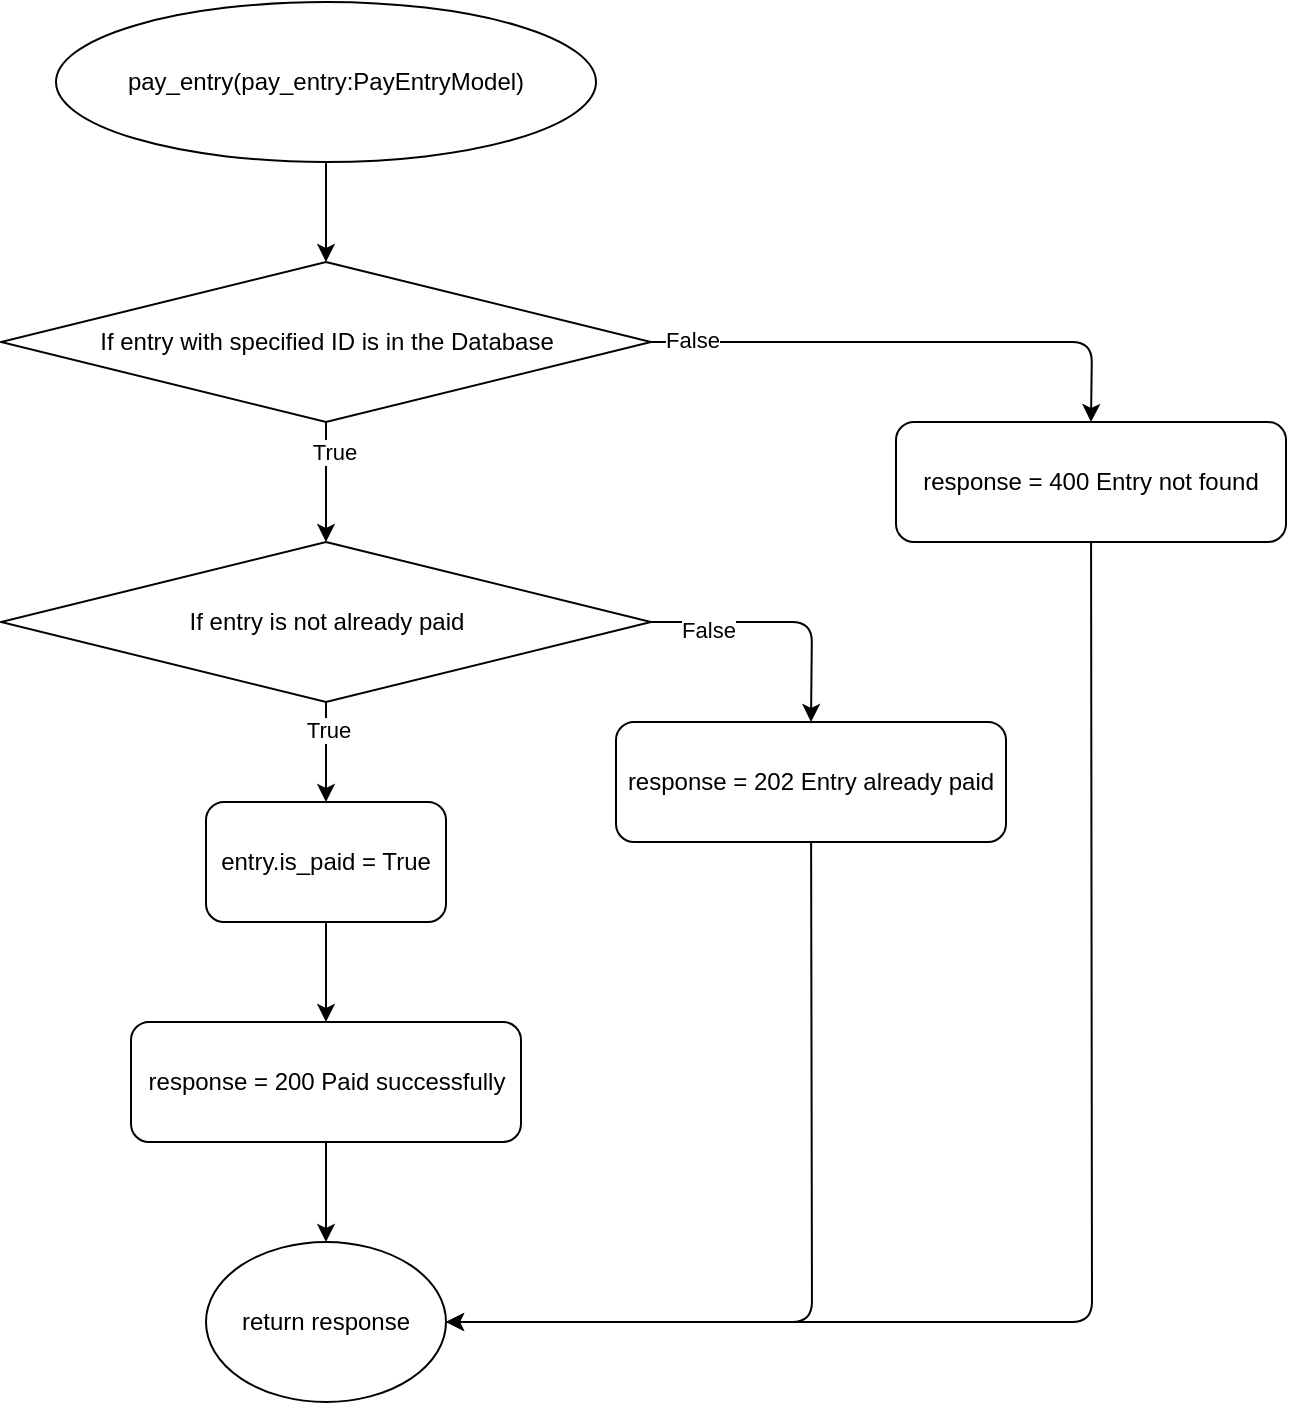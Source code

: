 <mxfile>
    <diagram id="khYlVmTP8MsRO75h5QsF" name="Page-1">
        <mxGraphModel dx="920" dy="1039" grid="1" gridSize="10" guides="1" tooltips="1" connect="1" arrows="1" fold="1" page="1" pageScale="1" pageWidth="827" pageHeight="1169" math="0" shadow="0">
            <root>
                <mxCell id="0"/>
                <mxCell id="1" parent="0"/>
                <mxCell id="11" style="edgeStyle=none;html=1;entryX=0.5;entryY=0;entryDx=0;entryDy=0;" edge="1" parent="1" source="2" target="3">
                    <mxGeometry relative="1" as="geometry"/>
                </mxCell>
                <mxCell id="2" value="pay_entry(pay_entry:PayEntryModel)" style="ellipse;whiteSpace=wrap;html=1;" vertex="1" parent="1">
                    <mxGeometry x="170" y="50" width="270" height="80" as="geometry"/>
                </mxCell>
                <mxCell id="12" style="edgeStyle=none;html=1;entryX=0.5;entryY=0;entryDx=0;entryDy=0;" edge="1" parent="1" source="3" target="5">
                    <mxGeometry relative="1" as="geometry"/>
                </mxCell>
                <mxCell id="20" value="True" style="edgeLabel;html=1;align=center;verticalAlign=middle;resizable=0;points=[];" vertex="1" connectable="0" parent="12">
                    <mxGeometry x="-0.519" y="4" relative="1" as="geometry">
                        <mxPoint as="offset"/>
                    </mxGeometry>
                </mxCell>
                <mxCell id="19" style="edgeStyle=none;html=1;entryX=0.5;entryY=0;entryDx=0;entryDy=0;" edge="1" parent="1" source="3" target="9">
                    <mxGeometry relative="1" as="geometry">
                        <Array as="points">
                            <mxPoint x="688" y="220"/>
                        </Array>
                    </mxGeometry>
                </mxCell>
                <mxCell id="23" value="False" style="edgeLabel;html=1;align=center;verticalAlign=middle;resizable=0;points=[];" vertex="1" connectable="0" parent="19">
                    <mxGeometry x="-0.846" y="1" relative="1" as="geometry">
                        <mxPoint as="offset"/>
                    </mxGeometry>
                </mxCell>
                <mxCell id="3" value="If entry with specified ID is in the Database" style="rhombus;whiteSpace=wrap;html=1;" vertex="1" parent="1">
                    <mxGeometry x="142.5" y="180" width="325" height="80" as="geometry"/>
                </mxCell>
                <mxCell id="13" style="edgeStyle=none;html=1;entryX=0.5;entryY=0;entryDx=0;entryDy=0;" edge="1" parent="1" source="5" target="6">
                    <mxGeometry relative="1" as="geometry"/>
                </mxCell>
                <mxCell id="21" value="True" style="edgeLabel;html=1;align=center;verticalAlign=middle;resizable=0;points=[];" vertex="1" connectable="0" parent="13">
                    <mxGeometry x="-0.47" y="1" relative="1" as="geometry">
                        <mxPoint as="offset"/>
                    </mxGeometry>
                </mxCell>
                <mxCell id="18" style="edgeStyle=none;html=1;entryX=0.5;entryY=0;entryDx=0;entryDy=0;" edge="1" parent="1" source="5" target="10">
                    <mxGeometry relative="1" as="geometry">
                        <Array as="points">
                            <mxPoint x="548" y="360"/>
                        </Array>
                    </mxGeometry>
                </mxCell>
                <mxCell id="22" value="False" style="edgeLabel;html=1;align=center;verticalAlign=middle;resizable=0;points=[];" vertex="1" connectable="0" parent="18">
                    <mxGeometry x="-0.566" y="-4" relative="1" as="geometry">
                        <mxPoint as="offset"/>
                    </mxGeometry>
                </mxCell>
                <mxCell id="5" value="If entry is not already paid" style="rhombus;whiteSpace=wrap;html=1;" vertex="1" parent="1">
                    <mxGeometry x="142.5" y="320" width="325" height="80" as="geometry"/>
                </mxCell>
                <mxCell id="14" style="edgeStyle=none;html=1;entryX=0.5;entryY=0;entryDx=0;entryDy=0;" edge="1" parent="1" source="6" target="7">
                    <mxGeometry relative="1" as="geometry"/>
                </mxCell>
                <mxCell id="6" value="entry.is_paid = True" style="rounded=1;whiteSpace=wrap;html=1;" vertex="1" parent="1">
                    <mxGeometry x="245" y="450" width="120" height="60" as="geometry"/>
                </mxCell>
                <mxCell id="15" style="edgeStyle=none;html=1;entryX=0.5;entryY=0;entryDx=0;entryDy=0;" edge="1" parent="1" source="7" target="8">
                    <mxGeometry relative="1" as="geometry"/>
                </mxCell>
                <mxCell id="7" value="response = 200 Paid successfully" style="rounded=1;whiteSpace=wrap;html=1;" vertex="1" parent="1">
                    <mxGeometry x="207.5" y="560" width="195" height="60" as="geometry"/>
                </mxCell>
                <mxCell id="8" value="return response" style="ellipse;whiteSpace=wrap;html=1;" vertex="1" parent="1">
                    <mxGeometry x="245" y="670" width="120" height="80" as="geometry"/>
                </mxCell>
                <mxCell id="17" style="edgeStyle=none;html=1;entryX=1;entryY=0.5;entryDx=0;entryDy=0;" edge="1" parent="1" source="9" target="8">
                    <mxGeometry relative="1" as="geometry">
                        <Array as="points">
                            <mxPoint x="688" y="710"/>
                        </Array>
                    </mxGeometry>
                </mxCell>
                <mxCell id="9" value="response = 400 Entry not found" style="rounded=1;whiteSpace=wrap;html=1;" vertex="1" parent="1">
                    <mxGeometry x="590" y="260" width="195" height="60" as="geometry"/>
                </mxCell>
                <mxCell id="16" style="edgeStyle=none;html=1;entryX=1;entryY=0.5;entryDx=0;entryDy=0;" edge="1" parent="1" source="10" target="8">
                    <mxGeometry relative="1" as="geometry">
                        <mxPoint x="310" y="640.0" as="targetPoint"/>
                        <Array as="points">
                            <mxPoint x="548" y="710"/>
                        </Array>
                    </mxGeometry>
                </mxCell>
                <mxCell id="10" value="response = 202 Entry already paid" style="rounded=1;whiteSpace=wrap;html=1;" vertex="1" parent="1">
                    <mxGeometry x="450" y="410" width="195" height="60" as="geometry"/>
                </mxCell>
            </root>
        </mxGraphModel>
    </diagram>
</mxfile>